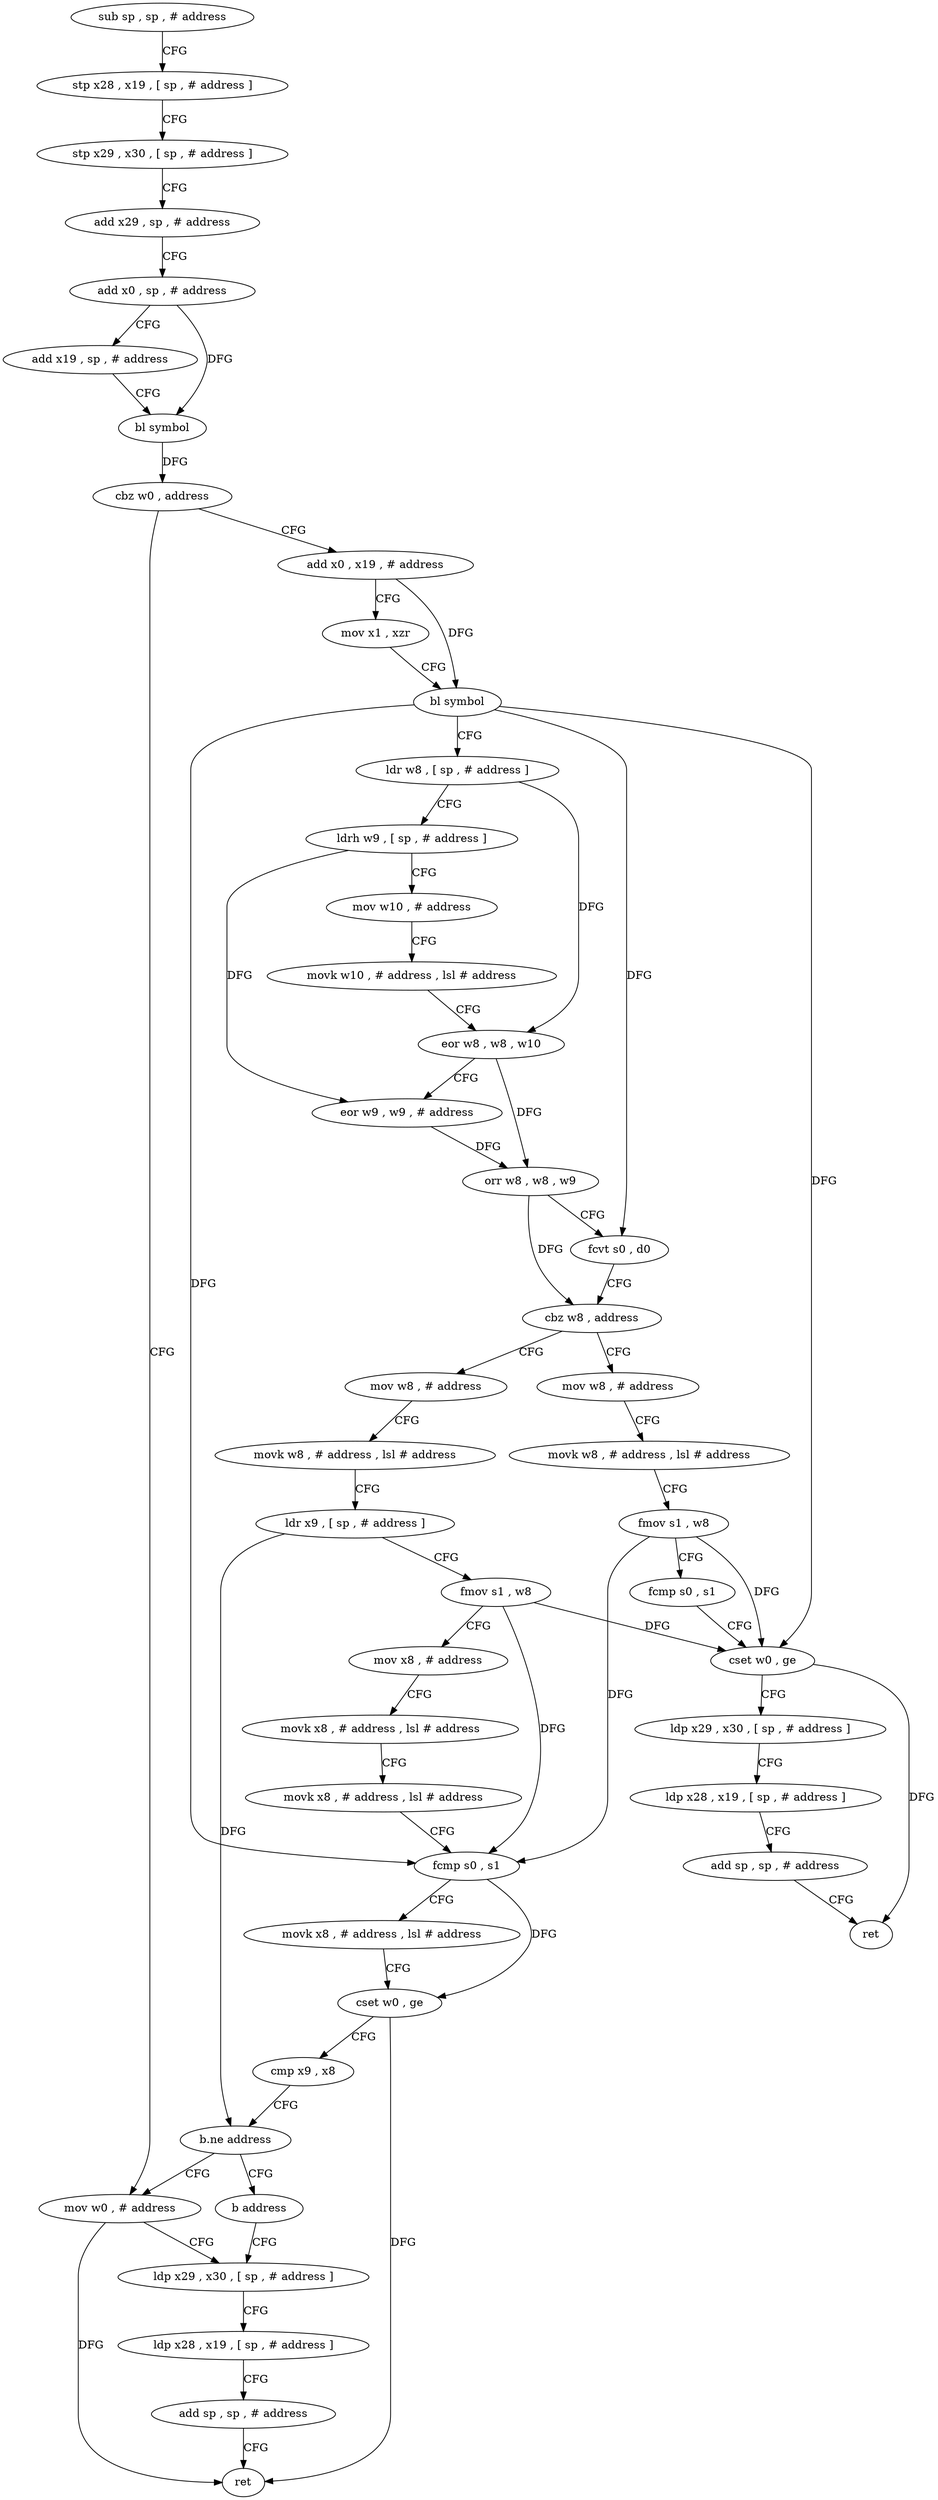 digraph "func" {
"4231048" [label = "sub sp , sp , # address" ]
"4231052" [label = "stp x28 , x19 , [ sp , # address ]" ]
"4231056" [label = "stp x29 , x30 , [ sp , # address ]" ]
"4231060" [label = "add x29 , sp , # address" ]
"4231064" [label = "add x0 , sp , # address" ]
"4231068" [label = "add x19 , sp , # address" ]
"4231072" [label = "bl symbol" ]
"4231076" [label = "cbz w0 , address" ]
"4231100" [label = "add x0 , x19 , # address" ]
"4231080" [label = "mov w0 , # address" ]
"4231104" [label = "mov x1 , xzr" ]
"4231108" [label = "bl symbol" ]
"4231112" [label = "ldr w8 , [ sp , # address ]" ]
"4231116" [label = "ldrh w9 , [ sp , # address ]" ]
"4231120" [label = "mov w10 , # address" ]
"4231124" [label = "movk w10 , # address , lsl # address" ]
"4231128" [label = "eor w8 , w8 , w10" ]
"4231132" [label = "eor w9 , w9 , # address" ]
"4231136" [label = "orr w8 , w8 , w9" ]
"4231140" [label = "fcvt s0 , d0" ]
"4231144" [label = "cbz w8 , address" ]
"4231200" [label = "mov w8 , # address" ]
"4231148" [label = "mov w8 , # address" ]
"4231084" [label = "ldp x29 , x30 , [ sp , # address ]" ]
"4231204" [label = "movk w8 , # address , lsl # address" ]
"4231208" [label = "fmov s1 , w8" ]
"4231212" [label = "fcmp s0 , s1" ]
"4231216" [label = "cset w0 , ge" ]
"4231220" [label = "ldp x29 , x30 , [ sp , # address ]" ]
"4231224" [label = "ldp x28 , x19 , [ sp , # address ]" ]
"4231228" [label = "add sp , sp , # address" ]
"4231232" [label = "ret" ]
"4231152" [label = "movk w8 , # address , lsl # address" ]
"4231156" [label = "ldr x9 , [ sp , # address ]" ]
"4231160" [label = "fmov s1 , w8" ]
"4231164" [label = "mov x8 , # address" ]
"4231168" [label = "movk x8 , # address , lsl # address" ]
"4231172" [label = "movk x8 , # address , lsl # address" ]
"4231176" [label = "fcmp s0 , s1" ]
"4231180" [label = "movk x8 , # address , lsl # address" ]
"4231184" [label = "cset w0 , ge" ]
"4231188" [label = "cmp x9 , x8" ]
"4231192" [label = "b.ne address" ]
"4231196" [label = "b address" ]
"4231088" [label = "ldp x28 , x19 , [ sp , # address ]" ]
"4231092" [label = "add sp , sp , # address" ]
"4231096" [label = "ret" ]
"4231048" -> "4231052" [ label = "CFG" ]
"4231052" -> "4231056" [ label = "CFG" ]
"4231056" -> "4231060" [ label = "CFG" ]
"4231060" -> "4231064" [ label = "CFG" ]
"4231064" -> "4231068" [ label = "CFG" ]
"4231064" -> "4231072" [ label = "DFG" ]
"4231068" -> "4231072" [ label = "CFG" ]
"4231072" -> "4231076" [ label = "DFG" ]
"4231076" -> "4231100" [ label = "CFG" ]
"4231076" -> "4231080" [ label = "CFG" ]
"4231100" -> "4231104" [ label = "CFG" ]
"4231100" -> "4231108" [ label = "DFG" ]
"4231080" -> "4231084" [ label = "CFG" ]
"4231080" -> "4231096" [ label = "DFG" ]
"4231104" -> "4231108" [ label = "CFG" ]
"4231108" -> "4231112" [ label = "CFG" ]
"4231108" -> "4231140" [ label = "DFG" ]
"4231108" -> "4231216" [ label = "DFG" ]
"4231108" -> "4231176" [ label = "DFG" ]
"4231112" -> "4231116" [ label = "CFG" ]
"4231112" -> "4231128" [ label = "DFG" ]
"4231116" -> "4231120" [ label = "CFG" ]
"4231116" -> "4231132" [ label = "DFG" ]
"4231120" -> "4231124" [ label = "CFG" ]
"4231124" -> "4231128" [ label = "CFG" ]
"4231128" -> "4231132" [ label = "CFG" ]
"4231128" -> "4231136" [ label = "DFG" ]
"4231132" -> "4231136" [ label = "DFG" ]
"4231136" -> "4231140" [ label = "CFG" ]
"4231136" -> "4231144" [ label = "DFG" ]
"4231140" -> "4231144" [ label = "CFG" ]
"4231144" -> "4231200" [ label = "CFG" ]
"4231144" -> "4231148" [ label = "CFG" ]
"4231200" -> "4231204" [ label = "CFG" ]
"4231148" -> "4231152" [ label = "CFG" ]
"4231084" -> "4231088" [ label = "CFG" ]
"4231204" -> "4231208" [ label = "CFG" ]
"4231208" -> "4231212" [ label = "CFG" ]
"4231208" -> "4231216" [ label = "DFG" ]
"4231208" -> "4231176" [ label = "DFG" ]
"4231212" -> "4231216" [ label = "CFG" ]
"4231216" -> "4231220" [ label = "CFG" ]
"4231216" -> "4231232" [ label = "DFG" ]
"4231220" -> "4231224" [ label = "CFG" ]
"4231224" -> "4231228" [ label = "CFG" ]
"4231228" -> "4231232" [ label = "CFG" ]
"4231152" -> "4231156" [ label = "CFG" ]
"4231156" -> "4231160" [ label = "CFG" ]
"4231156" -> "4231192" [ label = "DFG" ]
"4231160" -> "4231164" [ label = "CFG" ]
"4231160" -> "4231216" [ label = "DFG" ]
"4231160" -> "4231176" [ label = "DFG" ]
"4231164" -> "4231168" [ label = "CFG" ]
"4231168" -> "4231172" [ label = "CFG" ]
"4231172" -> "4231176" [ label = "CFG" ]
"4231176" -> "4231180" [ label = "CFG" ]
"4231176" -> "4231184" [ label = "DFG" ]
"4231180" -> "4231184" [ label = "CFG" ]
"4231184" -> "4231188" [ label = "CFG" ]
"4231184" -> "4231096" [ label = "DFG" ]
"4231188" -> "4231192" [ label = "CFG" ]
"4231192" -> "4231080" [ label = "CFG" ]
"4231192" -> "4231196" [ label = "CFG" ]
"4231196" -> "4231084" [ label = "CFG" ]
"4231088" -> "4231092" [ label = "CFG" ]
"4231092" -> "4231096" [ label = "CFG" ]
}
